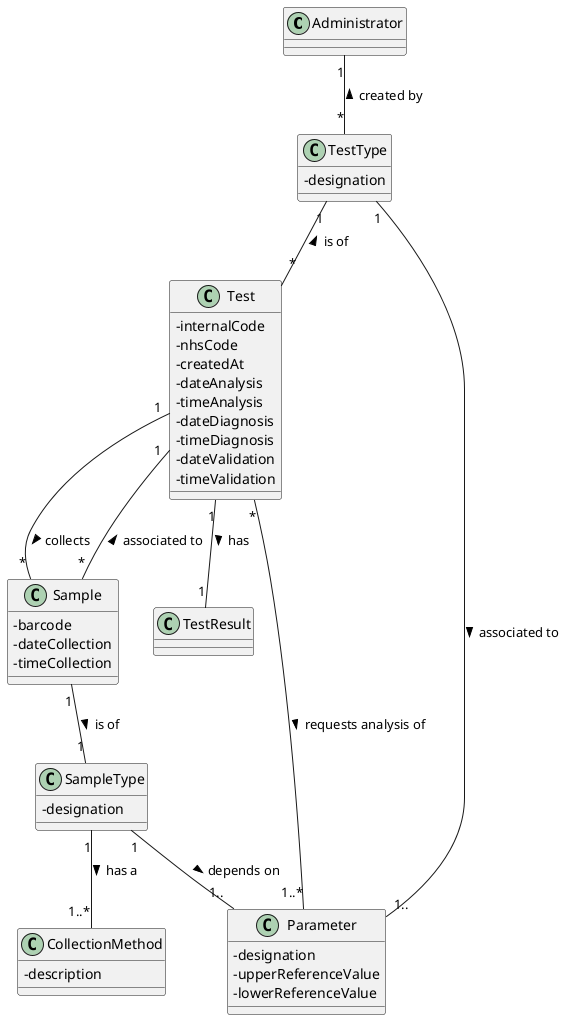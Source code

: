 @startuml
skinparam classAttributeIconSize 0

class Administrator
class CollectionMethod {
-description
}

class Test {
-internalCode
-nhsCode
-createdAt
-dateAnalysis
-timeAnalysis
-dateDiagnosis
-timeDiagnosis
-dateValidation
-timeValidation
}
class TestResult
class TestType {
-designation
}
class Sample {
-barcode
-dateCollection
-timeCollection
}
class SampleType {
-designation
}
class Parameter {
-designation
-upperReferenceValue
-lowerReferenceValue
}

Sample "*"--"1" Test : associated to >
SampleType "1"-up-"1" Sample  : is of <
Test "*"-down-"1..*" Parameter : requests analysis of >
Test "*"-up-"1" TestType : is of >
Test "1"-down-"*" Sample : collects >
TestType "*"-up-"1" Administrator : created by >
SampleType "1"--"1..*" CollectionMethod : has a >
Parameter "1.."-up-"1" TestType  : associated to <
SampleType "1"--"1.." Parameter : depends on >
Test "1"-down-"1" TestResult : has >
@enduml